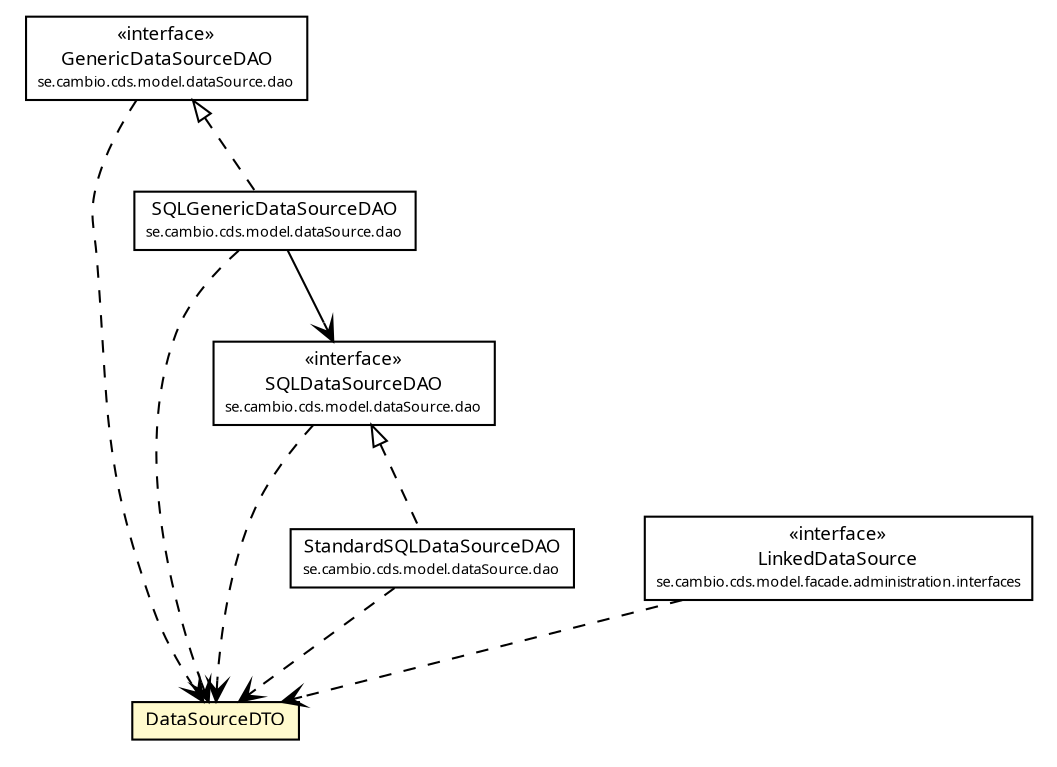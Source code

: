 #!/usr/local/bin/dot
#
# Class diagram 
# Generated by UMLGraph version R5_6 (http://www.umlgraph.org/)
#

digraph G {
	edge [fontname="Trebuchet MS",fontsize=10,labelfontname="Trebuchet MS",labelfontsize=10];
	node [fontname="Trebuchet MS",fontsize=10,shape=plaintext];
	nodesep=0.25;
	ranksep=0.5;
	// se.cambio.cds.model.dataSource.dto.DataSourceDTO
	c138065 [label=<<table title="se.cambio.cds.model.dataSource.dto.DataSourceDTO" border="0" cellborder="1" cellspacing="0" cellpadding="2" port="p" bgcolor="lemonChiffon" href="./DataSourceDTO.html">
		<tr><td><table border="0" cellspacing="0" cellpadding="1">
<tr><td align="center" balign="center"><font face="Trebuchet MS"> DataSourceDTO </font></td></tr>
		</table></td></tr>
		</table>>, URL="./DataSourceDTO.html", fontname="Trebuchet MS", fontcolor="black", fontsize=9.0];
	// se.cambio.cds.model.dataSource.dao.StandardSQLDataSourceDAO
	c138123 [label=<<table title="se.cambio.cds.model.dataSource.dao.StandardSQLDataSourceDAO" border="0" cellborder="1" cellspacing="0" cellpadding="2" port="p" href="../dao/StandardSQLDataSourceDAO.html">
		<tr><td><table border="0" cellspacing="0" cellpadding="1">
<tr><td align="center" balign="center"><font face="Trebuchet MS"> StandardSQLDataSourceDAO </font></td></tr>
<tr><td align="center" balign="center"><font face="Trebuchet MS" point-size="7.0"> se.cambio.cds.model.dataSource.dao </font></td></tr>
		</table></td></tr>
		</table>>, URL="../dao/StandardSQLDataSourceDAO.html", fontname="Trebuchet MS", fontcolor="black", fontsize=9.0];
	// se.cambio.cds.model.dataSource.dao.SQLGenericDataSourceDAO
	c138124 [label=<<table title="se.cambio.cds.model.dataSource.dao.SQLGenericDataSourceDAO" border="0" cellborder="1" cellspacing="0" cellpadding="2" port="p" href="../dao/SQLGenericDataSourceDAO.html">
		<tr><td><table border="0" cellspacing="0" cellpadding="1">
<tr><td align="center" balign="center"><font face="Trebuchet MS"> SQLGenericDataSourceDAO </font></td></tr>
<tr><td align="center" balign="center"><font face="Trebuchet MS" point-size="7.0"> se.cambio.cds.model.dataSource.dao </font></td></tr>
		</table></td></tr>
		</table>>, URL="../dao/SQLGenericDataSourceDAO.html", fontname="Trebuchet MS", fontcolor="black", fontsize=9.0];
	// se.cambio.cds.model.dataSource.dao.SQLDataSourceDAO
	c138126 [label=<<table title="se.cambio.cds.model.dataSource.dao.SQLDataSourceDAO" border="0" cellborder="1" cellspacing="0" cellpadding="2" port="p" href="../dao/SQLDataSourceDAO.html">
		<tr><td><table border="0" cellspacing="0" cellpadding="1">
<tr><td align="center" balign="center"> &#171;interface&#187; </td></tr>
<tr><td align="center" balign="center"><font face="Trebuchet MS"> SQLDataSourceDAO </font></td></tr>
<tr><td align="center" balign="center"><font face="Trebuchet MS" point-size="7.0"> se.cambio.cds.model.dataSource.dao </font></td></tr>
		</table></td></tr>
		</table>>, URL="../dao/SQLDataSourceDAO.html", fontname="Trebuchet MS", fontcolor="black", fontsize=9.0];
	// se.cambio.cds.model.dataSource.dao.GenericDataSourceDAO
	c138128 [label=<<table title="se.cambio.cds.model.dataSource.dao.GenericDataSourceDAO" border="0" cellborder="1" cellspacing="0" cellpadding="2" port="p" href="../dao/GenericDataSourceDAO.html">
		<tr><td><table border="0" cellspacing="0" cellpadding="1">
<tr><td align="center" balign="center"> &#171;interface&#187; </td></tr>
<tr><td align="center" balign="center"><font face="Trebuchet MS"> GenericDataSourceDAO </font></td></tr>
<tr><td align="center" balign="center"><font face="Trebuchet MS" point-size="7.0"> se.cambio.cds.model.dataSource.dao </font></td></tr>
		</table></td></tr>
		</table>>, URL="../dao/GenericDataSourceDAO.html", fontname="Trebuchet MS", fontcolor="black", fontsize=9.0];
	// se.cambio.cds.model.facade.administration.interfaces.LinkedDataSource
	c138234 [label=<<table title="se.cambio.cds.model.facade.administration.interfaces.LinkedDataSource" border="0" cellborder="1" cellspacing="0" cellpadding="2" port="p" href="../../facade/administration/interfaces/LinkedDataSource.html">
		<tr><td><table border="0" cellspacing="0" cellpadding="1">
<tr><td align="center" balign="center"> &#171;interface&#187; </td></tr>
<tr><td align="center" balign="center"><font face="Trebuchet MS"> LinkedDataSource </font></td></tr>
<tr><td align="center" balign="center"><font face="Trebuchet MS" point-size="7.0"> se.cambio.cds.model.facade.administration.interfaces </font></td></tr>
		</table></td></tr>
		</table>>, URL="../../facade/administration/interfaces/LinkedDataSource.html", fontname="Trebuchet MS", fontcolor="black", fontsize=9.0];
	//se.cambio.cds.model.dataSource.dao.StandardSQLDataSourceDAO implements se.cambio.cds.model.dataSource.dao.SQLDataSourceDAO
	c138126:p -> c138123:p [dir=back,arrowtail=empty,style=dashed];
	//se.cambio.cds.model.dataSource.dao.SQLGenericDataSourceDAO implements se.cambio.cds.model.dataSource.dao.GenericDataSourceDAO
	c138128:p -> c138124:p [dir=back,arrowtail=empty,style=dashed];
	// se.cambio.cds.model.dataSource.dao.SQLGenericDataSourceDAO NAVASSOC se.cambio.cds.model.dataSource.dao.SQLDataSourceDAO
	c138124:p -> c138126:p [taillabel="", label="", headlabel="", fontname="Trebuchet MS", fontcolor="black", fontsize=10.0, color="black", arrowhead=open];
	// se.cambio.cds.model.dataSource.dao.StandardSQLDataSourceDAO DEPEND se.cambio.cds.model.dataSource.dto.DataSourceDTO
	c138123:p -> c138065:p [taillabel="", label="", headlabel="", fontname="Trebuchet MS", fontcolor="black", fontsize=10.0, color="black", arrowhead=open, style=dashed];
	// se.cambio.cds.model.dataSource.dao.SQLGenericDataSourceDAO DEPEND se.cambio.cds.model.dataSource.dto.DataSourceDTO
	c138124:p -> c138065:p [taillabel="", label="", headlabel="", fontname="Trebuchet MS", fontcolor="black", fontsize=10.0, color="black", arrowhead=open, style=dashed];
	// se.cambio.cds.model.dataSource.dao.SQLDataSourceDAO DEPEND se.cambio.cds.model.dataSource.dto.DataSourceDTO
	c138126:p -> c138065:p [taillabel="", label="", headlabel="", fontname="Trebuchet MS", fontcolor="black", fontsize=10.0, color="black", arrowhead=open, style=dashed];
	// se.cambio.cds.model.dataSource.dao.GenericDataSourceDAO DEPEND se.cambio.cds.model.dataSource.dto.DataSourceDTO
	c138128:p -> c138065:p [taillabel="", label="", headlabel="", fontname="Trebuchet MS", fontcolor="black", fontsize=10.0, color="black", arrowhead=open, style=dashed];
	// se.cambio.cds.model.facade.administration.interfaces.LinkedDataSource DEPEND se.cambio.cds.model.dataSource.dto.DataSourceDTO
	c138234:p -> c138065:p [taillabel="", label="", headlabel="", fontname="Trebuchet MS", fontcolor="black", fontsize=10.0, color="black", arrowhead=open, style=dashed];
}

